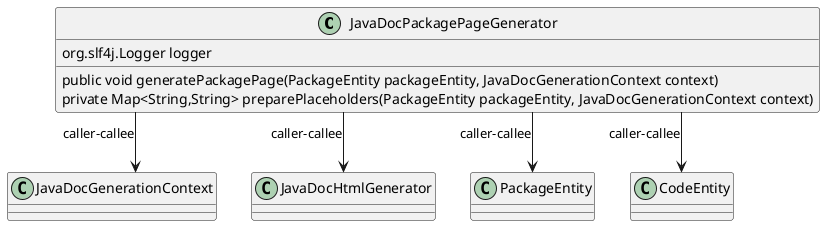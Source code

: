 @startuml
skinparam linetype Ortho
class JavaDocPackagePageGenerator {
    org.slf4j.Logger logger
    public void generatePackagePage(PackageEntity packageEntity, JavaDocGenerationContext context)
    private Map<String,String> preparePlaceholders(PackageEntity packageEntity, JavaDocGenerationContext context)
}
JavaDocPackagePageGenerator --> JavaDocGenerationContext : caller-callee
JavaDocPackagePageGenerator --> JavaDocHtmlGenerator : caller-callee
JavaDocPackagePageGenerator --> PackageEntity : caller-callee
JavaDocPackagePageGenerator --> CodeEntity : caller-callee
@enduml
